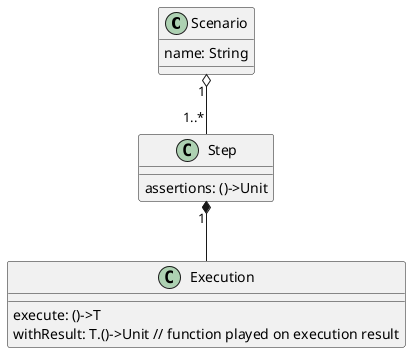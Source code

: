 @startuml

Scenario "1" o-- "1..*" Step

Step  "1" *-- Execution

Scenario : name: String
Step : assertions: ()->Unit

Execution : execute: ()->T
Execution : withResult: T.()->Unit // function played on execution result

@enduml